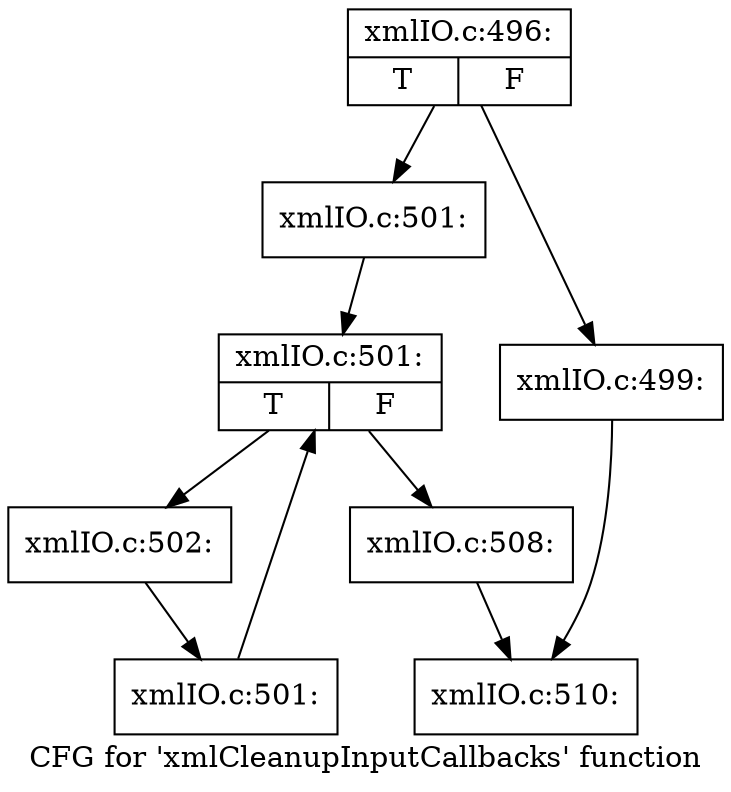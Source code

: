 digraph "CFG for 'xmlCleanupInputCallbacks' function" {
	label="CFG for 'xmlCleanupInputCallbacks' function";

	Node0x55ed346c64d0 [shape=record,label="{xmlIO.c:496:|{<s0>T|<s1>F}}"];
	Node0x55ed346c64d0 -> Node0x55ed346c76d0;
	Node0x55ed346c64d0 -> Node0x55ed346c7680;
	Node0x55ed346c7680 [shape=record,label="{xmlIO.c:499:}"];
	Node0x55ed346c7680 -> Node0x55ed346c6ea0;
	Node0x55ed346c76d0 [shape=record,label="{xmlIO.c:501:}"];
	Node0x55ed346c76d0 -> Node0x55ed346c7810;
	Node0x55ed346c7810 [shape=record,label="{xmlIO.c:501:|{<s0>T|<s1>F}}"];
	Node0x55ed346c7810 -> Node0x55ed3468d800;
	Node0x55ed346c7810 -> Node0x55ed346c7a90;
	Node0x55ed3468d800 [shape=record,label="{xmlIO.c:502:}"];
	Node0x55ed3468d800 -> Node0x55ed346c6170;
	Node0x55ed346c6170 [shape=record,label="{xmlIO.c:501:}"];
	Node0x55ed346c6170 -> Node0x55ed346c7810;
	Node0x55ed346c7a90 [shape=record,label="{xmlIO.c:508:}"];
	Node0x55ed346c7a90 -> Node0x55ed346c6ea0;
	Node0x55ed346c6ea0 [shape=record,label="{xmlIO.c:510:}"];
}
